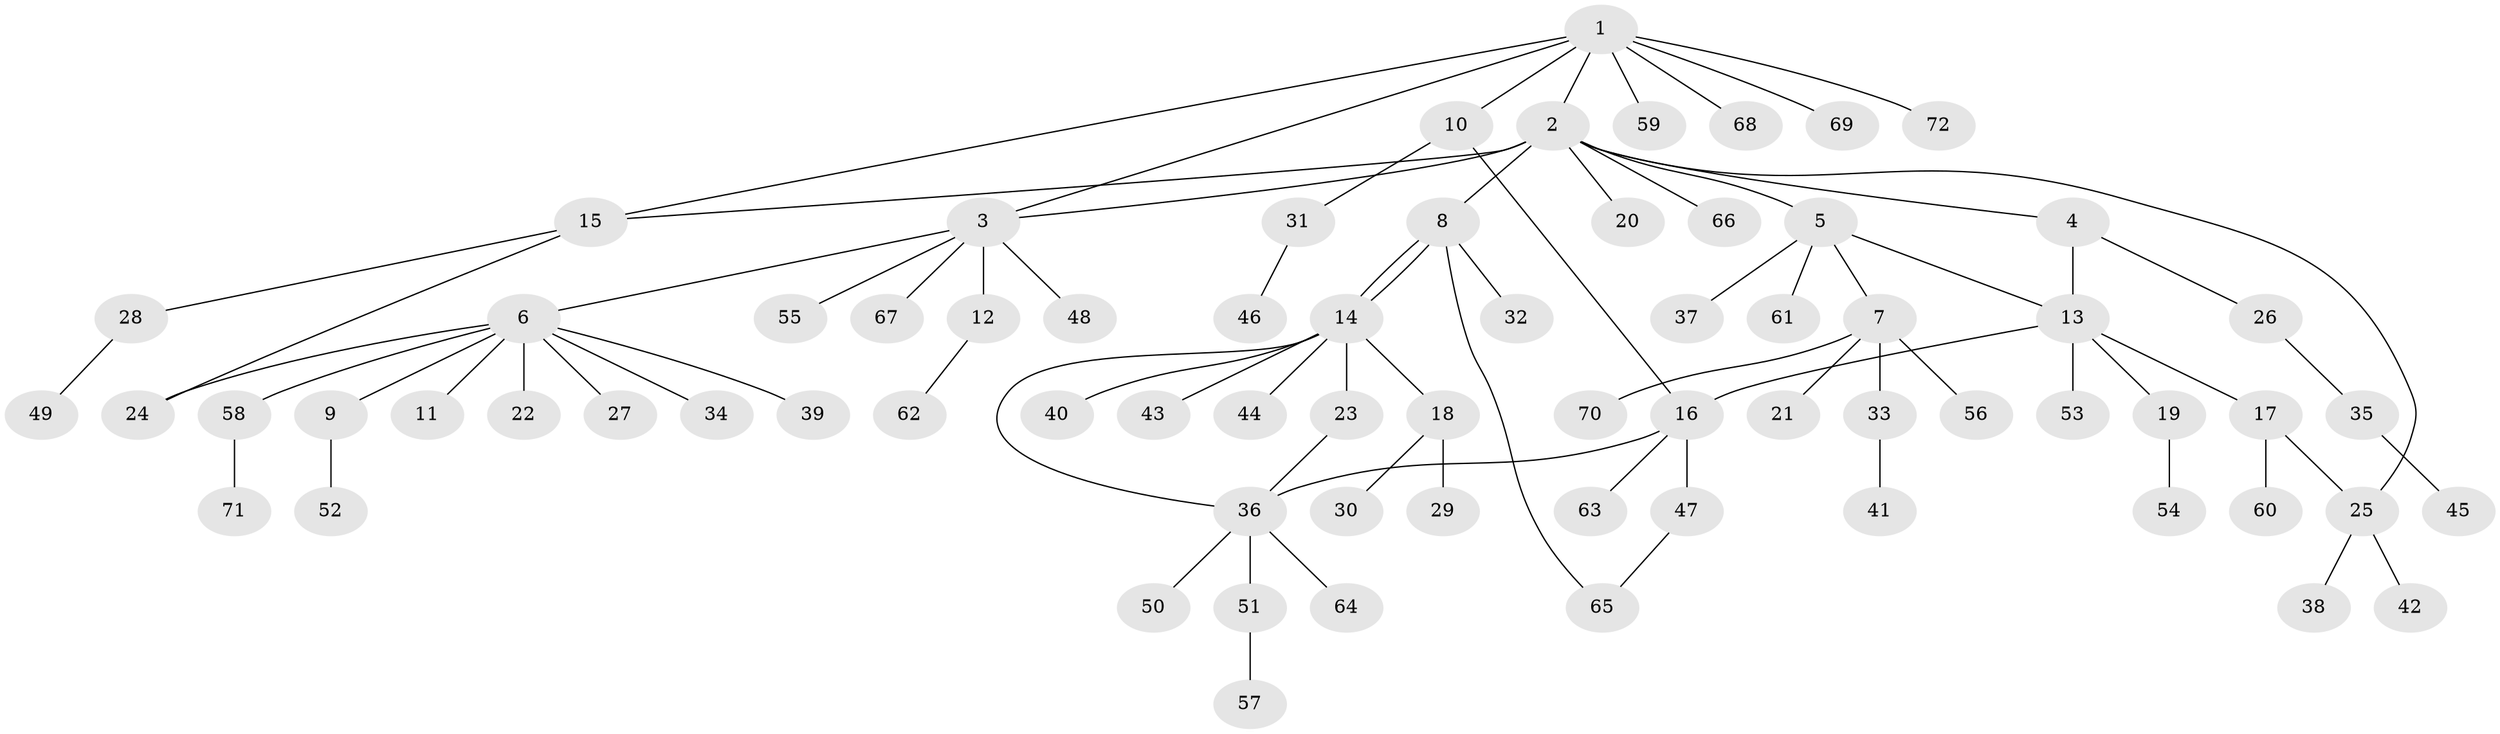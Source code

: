 // Generated by graph-tools (version 1.1) at 2025/47/03/09/25 04:47:44]
// undirected, 72 vertices, 81 edges
graph export_dot {
graph [start="1"]
  node [color=gray90,style=filled];
  1;
  2;
  3;
  4;
  5;
  6;
  7;
  8;
  9;
  10;
  11;
  12;
  13;
  14;
  15;
  16;
  17;
  18;
  19;
  20;
  21;
  22;
  23;
  24;
  25;
  26;
  27;
  28;
  29;
  30;
  31;
  32;
  33;
  34;
  35;
  36;
  37;
  38;
  39;
  40;
  41;
  42;
  43;
  44;
  45;
  46;
  47;
  48;
  49;
  50;
  51;
  52;
  53;
  54;
  55;
  56;
  57;
  58;
  59;
  60;
  61;
  62;
  63;
  64;
  65;
  66;
  67;
  68;
  69;
  70;
  71;
  72;
  1 -- 2;
  1 -- 3;
  1 -- 10;
  1 -- 15;
  1 -- 59;
  1 -- 68;
  1 -- 69;
  1 -- 72;
  2 -- 3;
  2 -- 4;
  2 -- 5;
  2 -- 8;
  2 -- 15;
  2 -- 20;
  2 -- 25;
  2 -- 66;
  3 -- 6;
  3 -- 12;
  3 -- 48;
  3 -- 55;
  3 -- 67;
  4 -- 13;
  4 -- 26;
  5 -- 7;
  5 -- 13;
  5 -- 37;
  5 -- 61;
  6 -- 9;
  6 -- 11;
  6 -- 22;
  6 -- 24;
  6 -- 27;
  6 -- 34;
  6 -- 39;
  6 -- 58;
  7 -- 21;
  7 -- 33;
  7 -- 56;
  7 -- 70;
  8 -- 14;
  8 -- 14;
  8 -- 32;
  8 -- 65;
  9 -- 52;
  10 -- 16;
  10 -- 31;
  12 -- 62;
  13 -- 16;
  13 -- 17;
  13 -- 19;
  13 -- 53;
  14 -- 18;
  14 -- 23;
  14 -- 36;
  14 -- 40;
  14 -- 43;
  14 -- 44;
  15 -- 24;
  15 -- 28;
  16 -- 36;
  16 -- 47;
  16 -- 63;
  17 -- 25;
  17 -- 60;
  18 -- 29;
  18 -- 30;
  19 -- 54;
  23 -- 36;
  25 -- 38;
  25 -- 42;
  26 -- 35;
  28 -- 49;
  31 -- 46;
  33 -- 41;
  35 -- 45;
  36 -- 50;
  36 -- 51;
  36 -- 64;
  47 -- 65;
  51 -- 57;
  58 -- 71;
}
